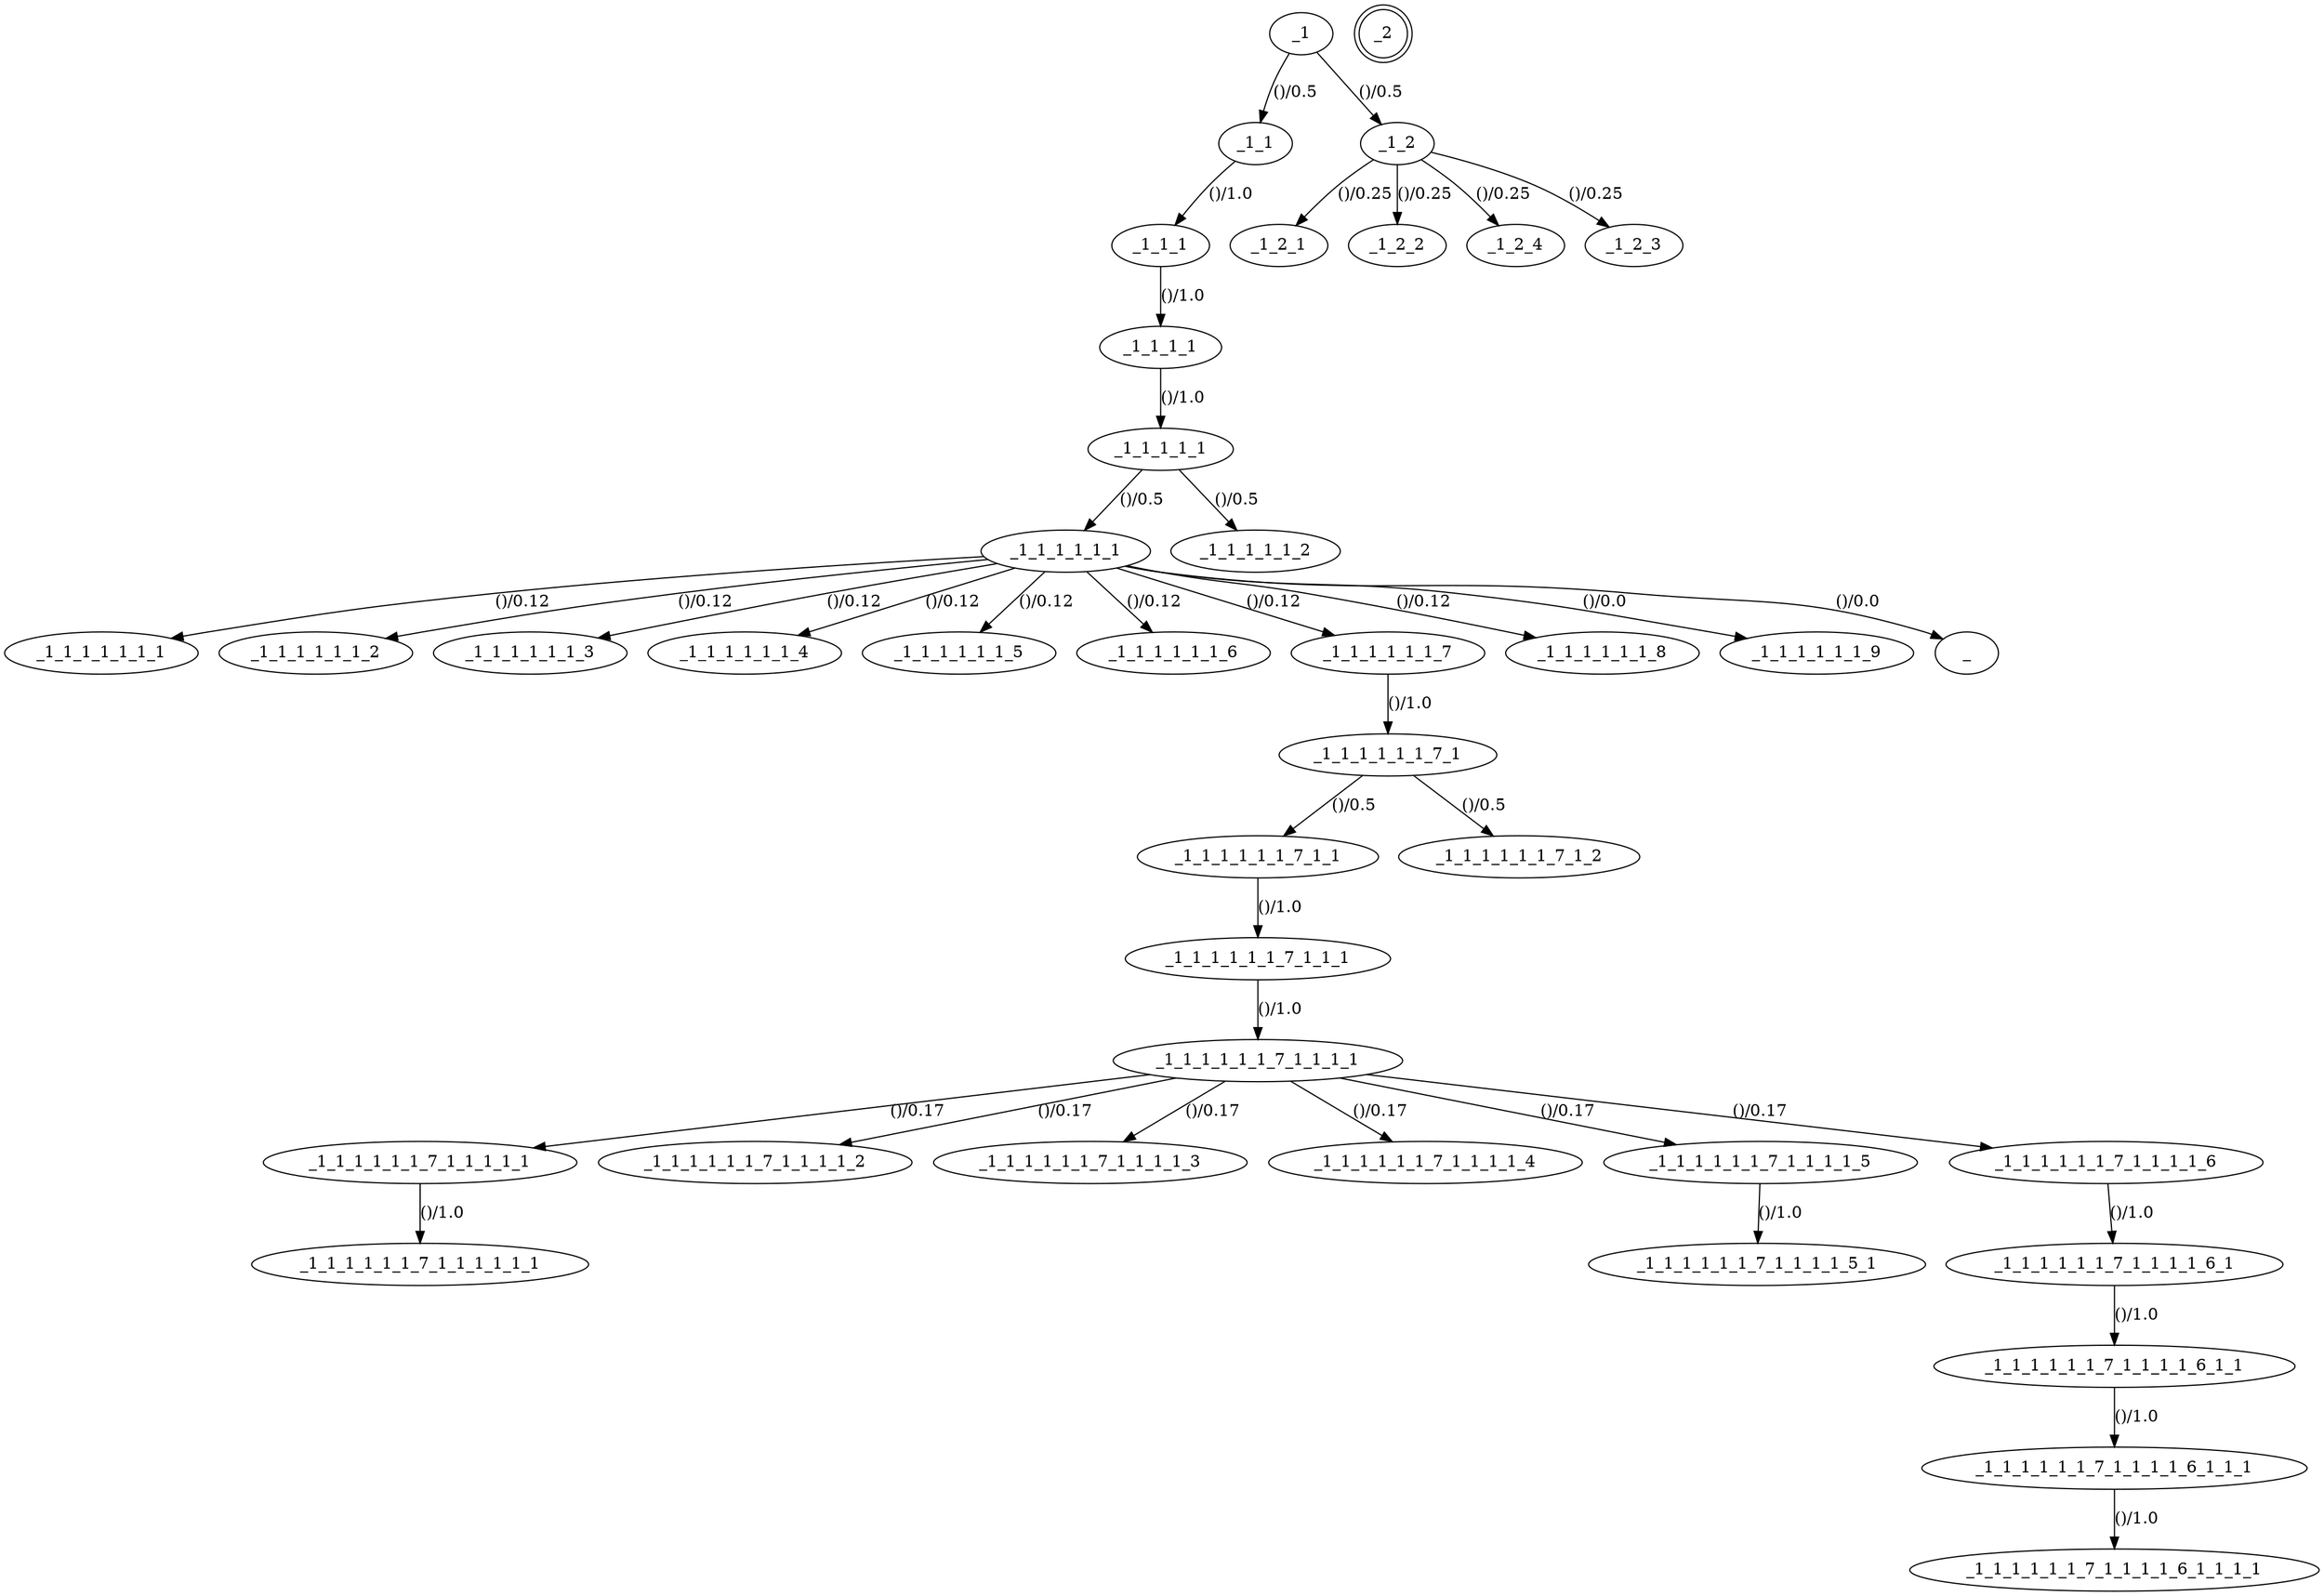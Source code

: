digraph default_model {
//States
_1
_1_1_1
_1_1
_1_1_1_1
_1_1_1_1_1
_1_1_1_1_1_1
_1_1_1_1_1_1_1
_1_1_1_1_1_1_2
_1_1_1_1_1_1_3
_1_1_1_1_1_1_4
_1_1_1_1_1_1_5
_1_1_1_1_1_1_6
_1_1_1_1_1_1_7
_1_1_1_1_1_1_7_1
_1_1_1_1_1_1_7_1_1
_1_1_1_1_1_1_7_1_1_1
_1_1_1_1_1_1_7_1_1_1_1
_1_1_1_1_1_1_7_1_1_1_1_1
_1_1_1_1_1_1_7_1_1_1_1_2
_1_1_1_1_1_1_7_1_1_1_1_3
_1_1_1_1_1_1_7_1_1_1_1_4
_1_1_1_1_1_1_7_1_1_1_1_5
_1_1_1_1_1_1_7_1_1_1_1_5_1
_1_1_1_1_1_1_7_1_2
_1_2
_1_2_1
_1_2_2
_1_1_1_1_1_1_7_1_1_1_1_1_1
_1_1_1_1_1_1_7_1_1_1_1_6
_1_1_1_1_1_1_7_1_1_1_1_6_1
_1_2_4
_1_2_3
_1_1_1_1_1_1_7_1_1_1_1_6_1_1
_1_1_1_1_1_1_7_1_1_1_1_6_1_1_1
_1_1_1_1_1_1_7_1_1_1_1_6_1_1_1_1
_1_1_1_1_1_1_8
_1_1_1_1_1_2
_1_1_1_1_1_1_9
_2[shape = "doublecircle"]
//Transitions
_1 -> _1_1[ label = "()/0.5", probability = "0.5", set_guard = "(u'', u'')", check_guard = "(u'', u'')", edge_id = "fc549930-c01f-11e5-bdbc-a94980e8de8d"]
_1_1 -> _1_1_1[ label = "()/1.0", probability = "1.0", set_guard = "(u'', u'')", check_guard = "(u'', u'')", edge_id = "fe4879ee-c01f-11e5-8b18-a94980e8de8d"]
_1_1_1 -> _1_1_1_1[ label = "()/1.0", probability = "1.0", set_guard = "(u'', u'')", check_guard = "(u'', u'')", edge_id = "ac323121-c02d-11e5-8503-a94980e8de8d"]
_1_1_1_1 -> _1_1_1_1_1[ label = "()/1.0", probability = "1.0", set_guard = "(u'', u'')", check_guard = "(u'', u'')", edge_id = "2e873671-c02e-11e5-a260-a94980e8de8d"]
_1_1_1_1_1 -> _1_1_1_1_1_1[ label = "()/0.5", probability = "0.5", set_guard = "(u'', u'')", check_guard = "(u'', u'')", edge_id = "fa83d631-c032-11e5-aabc-a94980e8de8d"]
_1_1_1_1_1_1 -> _1_1_1_1_1_1_1[ label = "()/0.12", probability = "0.125", set_guard = "(u'', u'')", check_guard = "(u'', u'')", edge_id = "8bbcdc9f-c038-11e5-88a6-a94980e8de8d"]
_1_1_1_1_1_1 -> _1_1_1_1_1_1_2[ label = "()/0.12", probability = "0.125", set_guard = "(u'', u'')", check_guard = "(u'', u'')", edge_id = "e2cac7ef-c038-11e5-b7d3-a94980e8de8d"]
_1_1_1_1_1_1 -> _1_1_1_1_1_1_3[ label = "()/0.12", probability = "0.125", set_guard = "(u'', u'')", check_guard = "(u'', u'')", edge_id = "0b82f9ae-c039-11e5-b3ff-a94980e8de8d"]
_1_1_1_1_1_1 -> _1_1_1_1_1_1_4[ label = "()/0.12", probability = "0.125", set_guard = "(u'', u'')", check_guard = "(u'', u'')", edge_id = "3bceb6e2-c039-11e5-9122-a94980e8de8d"]
_1_1_1_1_1_1 -> _1_1_1_1_1_1_5[ label = "()/0.12", probability = "0.125", set_guard = "(u'', u'')", check_guard = "(u'', u'')", edge_id = "fdcfa1a1-c039-11e5-8b14-a94980e8de8d"]
_1_1_1_1_1_1 -> _1_1_1_1_1_1_6[ label = "()/0.12", probability = "0.125", set_guard = "(u'', u'')", check_guard = "(u'', u'')", edge_id = "ff775e30-c039-11e5-93ba-a94980e8de8d"]
_1_1_1_1_1_1 -> _1_1_1_1_1_1_7[ label = "()/0.12", probability = "0.125", set_guard = "(u'', u'')", check_guard = "(u'', u'')", edge_id = "01636f5f-c03d-11e5-94c1-a94980e8de8d"]
_1_1_1_1_1_1_7 -> _1_1_1_1_1_1_7_1[ label = "()/1.0", probability = "1.0", set_guard = "(u'', u'')", check_guard = "(u'', u'')", edge_id = "63c5beb1-c03d-11e5-986f-a94980e8de8d"]
_1_1_1_1_1_1_7_1 -> _1_1_1_1_1_1_7_1_1[ label = "()/0.5", probability = "0.5", set_guard = "(u'', u'')", check_guard = "(u'', u'')", edge_id = "81ed66c1-c03f-11e5-b923-a94980e8de8d"]
_1_1_1_1_1_1_7_1_1 -> _1_1_1_1_1_1_7_1_1_1[ label = "()/1.0", probability = "1.0", set_guard = "(u'', u'')", check_guard = "(u'', u'')", edge_id = "80083690-c040-11e5-a873-a94980e8de8d"]
_1_1_1_1_1_1_7_1_1_1 -> _1_1_1_1_1_1_7_1_1_1_1[ label = "()/1.0", probability = "1.0", set_guard = "(u'', u'')", check_guard = "(u'', u'')", edge_id = "110f70e2-c041-11e5-8143-a94980e8de8d"]
_1_1_1_1_1_1_7_1_1_1_1 -> _1_1_1_1_1_1_7_1_1_1_1_1[ label = "()/0.17", probability = "0.166666666667", set_guard = "(u'', u'')", check_guard = "(u'', u'')", edge_id = "cb99f522-c041-11e5-8451-a94980e8de8d"]
_1_1_1_1_1_1_7_1_1_1_1 -> _1_1_1_1_1_1_7_1_1_1_1_2[ label = "()/0.17", probability = "0.166666666667", set_guard = "(u'', u'')", check_guard = "(u'', u'')", edge_id = "018954a1-c042-11e5-88d0-a94980e8de8d"]
_1_1_1_1_1_1_7_1_1_1_1 -> _1_1_1_1_1_1_7_1_1_1_1_3[ label = "()/0.17", probability = "0.166666666667", set_guard = "(u'', u'')", check_guard = "(u'', u'')", edge_id = "2f99eede-c042-11e5-a975-a94980e8de8d"]
_1_1_1_1_1_1_7_1_1_1_1 -> _1_1_1_1_1_1_7_1_1_1_1_4[ label = "()/0.17", probability = "0.166666666667", set_guard = "(u'', u'')", check_guard = "(u'', u'')", edge_id = "59dcb841-c042-11e5-a3d8-a94980e8de8d"]
_1_1_1_1_1_1_7_1_1_1_1 -> _1_1_1_1_1_1_7_1_1_1_1_5[ label = "()/0.17", probability = "0.166666666667", set_guard = "(u'', u'')", check_guard = "(u'', u'')", edge_id = "9ddb07e2-c042-11e5-a824-a94980e8de8d"]
_1_1_1_1_1_1_7_1_1_1_1_5 -> _1_1_1_1_1_1_7_1_1_1_1_5_1[ label = "()/1.0", probability = "1.0", set_guard = "(u'', u'')", check_guard = "(u'', u'')", edge_id = "a6ca075e-c0c0-11e5-bbbb-a94980e8de8d"]
_1_1_1_1_1_1_7_1 -> _1_1_1_1_1_1_7_1_2[ label = "()/0.5", probability = "0.5", set_guard = "(u'', u'')", check_guard = "(u'', u'')", edge_id = "90f4aa10-c0c2-11e5-9162-a94980e8de8d"]
_1_2 -> _1_2_1[ label = "()/0.25", probability = "0.25", set_guard = "(u'', u'')", check_guard = "(u'', u'')", edge_id = "b18e8770-c5a2-11e5-922c-2c600cd4c6d7"]
_1_1_1_1_1_1_7_1_1_1_1_1 -> _1_1_1_1_1_1_7_1_1_1_1_1_1[ label = "()/1.0", probability = "1.0", set_guard = "(u'', u'')", check_guard = "(u'', u'')", edge_id = "2f5d7d41-c8b5-11e5-b5b1-00247e035201"]
_1_1_1_1_1_1_7_1_1_1_1 -> _1_1_1_1_1_1_7_1_1_1_1_6[ label = "()/0.17", probability = "0.166666666667", set_guard = "(u'', u'')", check_guard = "(u'', u'')", edge_id = "63b998ef-c8bd-11e5-b359-00247e035201"]
_1_1_1_1_1_1_7_1_1_1_1_6 -> _1_1_1_1_1_1_7_1_1_1_1_6_1[ label = "()/1.0", probability = "1.0", set_guard = "(u'', u'')", check_guard = "(u'', u'')", edge_id = "b40472c1-c8be-11e5-b9d2-00247e035201"]
_1 -> _1_2[ label = "()/0.5", probability = "0.5", set_guard = "(u'', u'')", check_guard = "(u'', u'')", edge_id = "d7b9c1e1-c975-11e5-b0eb-a94980e8de8d"]
_1_2 -> _1_2_2[ label = "()/0.25", probability = "0.25", set_guard = "(u'', u'')", check_guard = "(u'', u'')", edge_id = "dfcd2bb0-c975-11e5-99fe-a94980e8de8d"]
_1_2 -> _1_2_3[ label = "()/0.25", probability = "0.25", set_guard = "(u'', u'')", check_guard = "(u'', u'')", edge_id = "452f3561-cc06-11e5-b6e7-2c600cd4c6d7"]
_1_2 -> _1_2_4[ label = "()/0.25", probability = "0.25", set_guard = "(u'', u'')", check_guard = "(u'', u'')", edge_id = "4f354770-cc06-11e5-a75f-2c600cd4c6d7"]
_1_1_1_1_1_1_7_1_1_1_1_6_1 -> _1_1_1_1_1_1_7_1_1_1_1_6_1_1[ label = "()/1.0", probability = "1.0", set_guard = "(u'', u'')", check_guard = "(u'', u'')", edge_id = "6bf28cd0-cef7-11e5-9913-00247e035201"]
_1_1_1_1_1_1_7_1_1_1_1_6_1_1 -> _1_1_1_1_1_1_7_1_1_1_1_6_1_1_1[ label = "()/1.0", probability = "1.0", set_guard = "(u'', u'')", check_guard = "(u'', u'')", edge_id = "9f1c66de-cefb-11e5-a00b-00247e035201"]
_1_1_1_1_1_1_7_1_1_1_1_6_1_1_1 -> _1_1_1_1_1_1_7_1_1_1_1_6_1_1_1_1[ label = "()/1.0", probability = "1.0", set_guard = "(u'', u'')", check_guard = "(u'', u'')", edge_id = "00ff892f-cefe-11e5-aa50-00247e035201"]
_1_1_1_1_1_1 -> _1_1_1_1_1_1_8[ label = "()/0.12", probability = "0.125", set_guard = "(u'', u'')", check_guard = "(u'', u'')", edge_id = "a8bba2d1-d3c7-11e5-a00d-00247e035201"]
_1_1_1_1_1 -> _1_1_1_1_1_2[ label = "()/0.5", probability = "0.5", set_guard = "(u'', u'')", check_guard = "(u'', u'')", edge_id = "b9445cd2-d3d8-11e5-950c-00247e035201"]
_1_1_1_1_1_1 -> _1_1_1_1_1_1_9[ label = "()/0.0", probability = "0.0", set_guard = "('', '')", check_guard = "('', '')", edge_id = "0ef74491-d4a0-11e5-85ea-00247e035201"]
_1_1_1_1_1_1 -> _[ label = "()/0.0", probability = "0.0", set_guard = "('', '')", check_guard = "('', '')", edge_id = "9da8cf10-d4a0-11e5-94bd-00247e035201"]
}